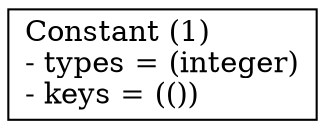 digraph G {
    node0 [shape = record, label="Constant (1)\l- types = (integer)\l- keys = (())\l"]
}
